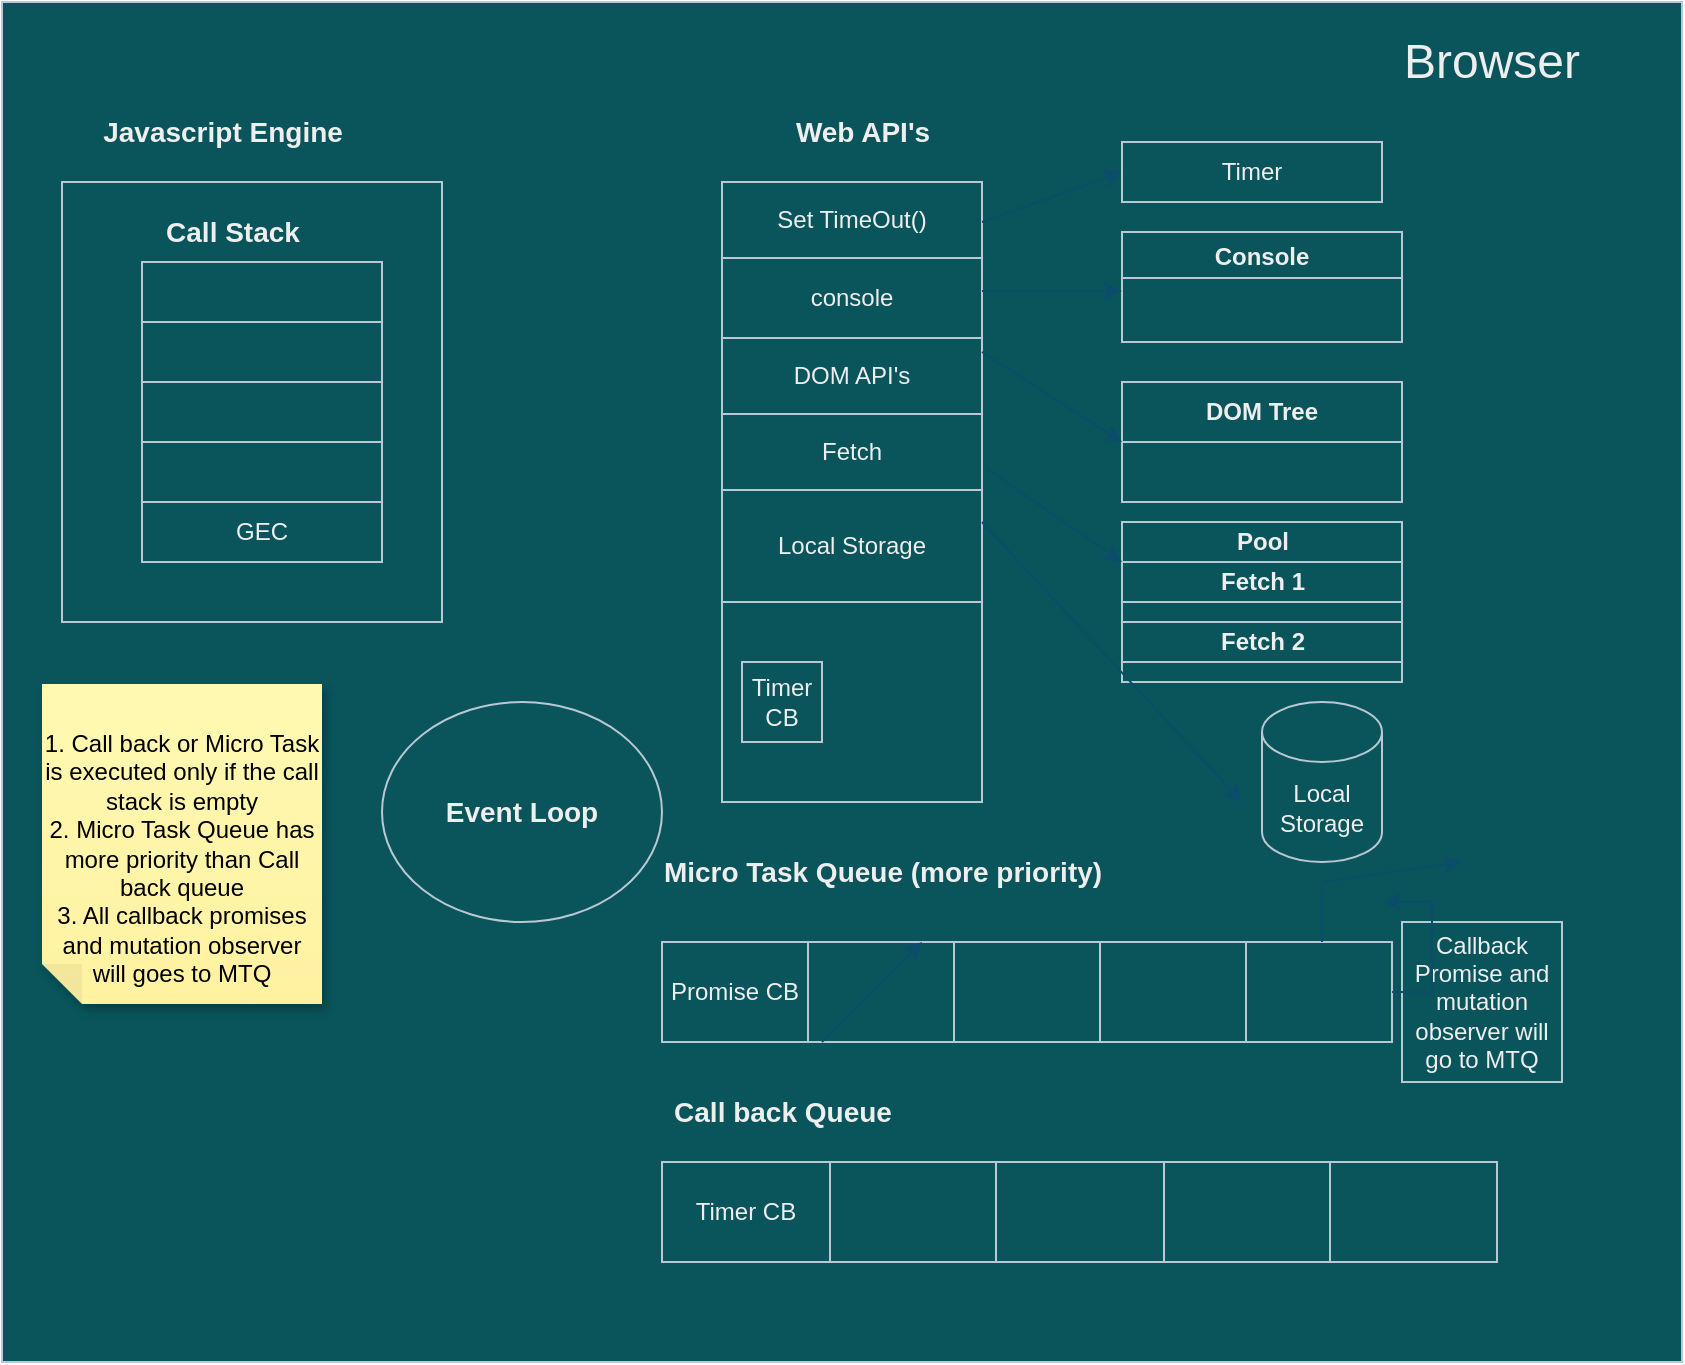 <mxfile version="22.0.4" type="github">
  <diagram name="Page-1" id="2YBvvXClWsGukQMizWep">
    <mxGraphModel dx="2168" dy="1598" grid="1" gridSize="10" guides="1" tooltips="1" connect="1" arrows="1" fold="1" page="1" pageScale="1" pageWidth="850" pageHeight="1100" math="0" shadow="0">
      <root>
        <mxCell id="0" />
        <mxCell id="1" parent="0" />
        <mxCell id="ZQmRmzhc4Gex6u_6EgTL-9" value="" style="rounded=0;whiteSpace=wrap;html=1;movable=0;resizable=0;rotatable=0;deletable=0;editable=0;locked=1;connectable=0;labelBackgroundColor=none;fillColor=#09555B;strokeColor=#BAC8D3;fontColor=#EEEEEE;fontStyle=1" vertex="1" parent="1">
          <mxGeometry x="-20" y="-10" width="840" height="680" as="geometry" />
        </mxCell>
        <mxCell id="ZQmRmzhc4Gex6u_6EgTL-7" value="" style="rounded=0;whiteSpace=wrap;html=1;movable=1;resizable=1;rotatable=1;deletable=1;editable=1;locked=0;connectable=1;labelBackgroundColor=none;fillColor=#09555B;strokeColor=#BAC8D3;fontColor=#EEEEEE;" vertex="1" parent="1">
          <mxGeometry x="10" y="80" width="190" height="220" as="geometry" />
        </mxCell>
        <mxCell id="ZQmRmzhc4Gex6u_6EgTL-1" value="" style="rounded=0;whiteSpace=wrap;html=1;movable=1;resizable=1;rotatable=1;deletable=1;editable=1;locked=0;connectable=1;labelBackgroundColor=none;fillColor=#09555B;strokeColor=#BAC8D3;fontColor=#EEEEEE;" vertex="1" parent="1">
          <mxGeometry x="50" y="120" width="120" height="30" as="geometry" />
        </mxCell>
        <mxCell id="ZQmRmzhc4Gex6u_6EgTL-2" value="" style="rounded=0;whiteSpace=wrap;html=1;movable=1;resizable=1;rotatable=1;deletable=1;editable=1;locked=0;connectable=1;labelBackgroundColor=none;fillColor=#09555B;strokeColor=#BAC8D3;fontColor=#EEEEEE;" vertex="1" parent="1">
          <mxGeometry x="50" y="150" width="120" height="30" as="geometry" />
        </mxCell>
        <mxCell id="ZQmRmzhc4Gex6u_6EgTL-3" value="" style="rounded=0;whiteSpace=wrap;html=1;movable=1;resizable=1;rotatable=1;deletable=1;editable=1;locked=0;connectable=1;labelBackgroundColor=none;fillColor=#09555B;strokeColor=#BAC8D3;fontColor=#EEEEEE;" vertex="1" parent="1">
          <mxGeometry x="50" y="180" width="120" height="30" as="geometry" />
        </mxCell>
        <mxCell id="ZQmRmzhc4Gex6u_6EgTL-4" value="" style="rounded=0;whiteSpace=wrap;html=1;movable=1;resizable=1;rotatable=1;deletable=1;editable=1;locked=0;connectable=1;labelBackgroundColor=none;fillColor=#09555B;strokeColor=#BAC8D3;fontColor=#EEEEEE;" vertex="1" parent="1">
          <mxGeometry x="50" y="210" width="120" height="30" as="geometry" />
        </mxCell>
        <mxCell id="ZQmRmzhc4Gex6u_6EgTL-5" value="GEC" style="rounded=0;whiteSpace=wrap;html=1;movable=1;resizable=1;rotatable=1;deletable=1;editable=1;locked=0;connectable=1;labelBackgroundColor=none;fillColor=#09555B;strokeColor=#BAC8D3;fontColor=#EEEEEE;" vertex="1" parent="1">
          <mxGeometry x="50" y="240" width="120" height="30" as="geometry" />
        </mxCell>
        <mxCell id="ZQmRmzhc4Gex6u_6EgTL-6" value="&lt;b&gt;&lt;font style=&quot;font-size: 14px;&quot;&gt;Call Stack&lt;/font&gt;&lt;/b&gt;" style="text;html=1;align=center;verticalAlign=middle;resizable=0;points=[];autosize=1;strokeColor=none;fillColor=none;labelBackgroundColor=none;fontColor=#EEEEEE;" vertex="1" parent="1">
          <mxGeometry x="50" y="90" width="90" height="30" as="geometry" />
        </mxCell>
        <mxCell id="ZQmRmzhc4Gex6u_6EgTL-10" value="&lt;span style=&quot;font-size: 14px;&quot;&gt;&lt;b&gt;Javascript Engine&lt;/b&gt;&lt;/span&gt;" style="text;html=1;align=center;verticalAlign=middle;resizable=1;points=[];autosize=1;strokeColor=none;fillColor=none;movable=1;rotatable=1;deletable=1;editable=1;locked=0;connectable=1;labelBackgroundColor=none;fontColor=#EEEEEE;" vertex="1" parent="1">
          <mxGeometry x="20" y="40" width="140" height="30" as="geometry" />
        </mxCell>
        <mxCell id="ZQmRmzhc4Gex6u_6EgTL-12" value="Local Storage" style="shape=cylinder3;whiteSpace=wrap;html=1;boundedLbl=1;backgroundOutline=1;size=15;labelBackgroundColor=none;fillColor=#09555B;strokeColor=#BAC8D3;fontColor=#EEEEEE;" vertex="1" parent="1">
          <mxGeometry x="610" y="340" width="60" height="80" as="geometry" />
        </mxCell>
        <mxCell id="ZQmRmzhc4Gex6u_6EgTL-14" value="Console" style="swimlane;movable=1;resizable=1;rotatable=1;deletable=1;editable=1;locked=0;connectable=1;labelBackgroundColor=none;fillColor=#09555B;strokeColor=#BAC8D3;fontColor=#EEEEEE;" vertex="1" parent="1">
          <mxGeometry x="540" y="105" width="140" height="55" as="geometry" />
        </mxCell>
        <mxCell id="ZQmRmzhc4Gex6u_6EgTL-16" value="DOM Tree" style="swimlane;whiteSpace=wrap;html=1;startSize=30;labelBackgroundColor=none;fillColor=#09555B;strokeColor=#BAC8D3;fontColor=#EEEEEE;" vertex="1" parent="1">
          <mxGeometry x="540" y="180" width="140" height="60" as="geometry" />
        </mxCell>
        <mxCell id="ZQmRmzhc4Gex6u_6EgTL-29" value="Pool" style="swimlane;childLayout=stackLayout;resizeParent=1;resizeParentMax=0;horizontal=1;startSize=20;horizontalStack=0;html=1;rounded=0;strokeColor=#BAC8D3;align=center;verticalAlign=middle;fontFamily=Helvetica;fontSize=12;fontColor=#EEEEEE;fillColor=#09555B;labelBackgroundColor=none;" vertex="1" parent="1">
          <mxGeometry x="540" y="250" width="140" height="80" as="geometry" />
        </mxCell>
        <mxCell id="ZQmRmzhc4Gex6u_6EgTL-30" value="Fetch 1" style="swimlane;startSize=20;horizontal=0;html=1;rounded=0;strokeColor=#BAC8D3;align=center;verticalAlign=middle;fontFamily=Helvetica;fontSize=12;fontColor=#EEEEEE;fillColor=#09555B;labelBackgroundColor=none;" vertex="1" collapsed="1" parent="ZQmRmzhc4Gex6u_6EgTL-29">
          <mxGeometry y="20" width="140" height="30" as="geometry">
            <mxRectangle y="20" width="200" height="40" as="alternateBounds" />
          </mxGeometry>
        </mxCell>
        <mxCell id="ZQmRmzhc4Gex6u_6EgTL-31" value="Fetch 2" style="swimlane;startSize=20;horizontal=0;html=1;rounded=0;strokeColor=#BAC8D3;align=center;verticalAlign=middle;fontFamily=Helvetica;fontSize=12;fontColor=#EEEEEE;fillColor=#09555B;labelBackgroundColor=none;" vertex="1" collapsed="1" parent="ZQmRmzhc4Gex6u_6EgTL-29">
          <mxGeometry y="50" width="140" height="30" as="geometry">
            <mxRectangle y="50" width="200" height="40" as="alternateBounds" />
          </mxGeometry>
        </mxCell>
        <mxCell id="ZQmRmzhc4Gex6u_6EgTL-34" value="" style="shape=table;startSize=0;container=1;collapsible=0;childLayout=tableLayout;rounded=0;strokeColor=#BAC8D3;align=center;verticalAlign=middle;fontFamily=Helvetica;fontSize=12;fontColor=#EEEEEE;fillColor=#09555B;html=1;labelBackgroundColor=none;" vertex="1" parent="1">
          <mxGeometry x="340" y="80" width="130" height="210" as="geometry" />
        </mxCell>
        <mxCell id="ZQmRmzhc4Gex6u_6EgTL-35" value="" style="shape=tableRow;horizontal=0;startSize=0;swimlaneHead=0;swimlaneBody=0;strokeColor=#BAC8D3;top=0;left=0;bottom=0;right=0;collapsible=0;dropTarget=0;fillColor=none;points=[[0,0.5],[1,0.5]];portConstraint=eastwest;rounded=0;align=center;verticalAlign=middle;fontFamily=Helvetica;fontSize=12;fontColor=#EEEEEE;html=1;labelBackgroundColor=none;" vertex="1" parent="ZQmRmzhc4Gex6u_6EgTL-34">
          <mxGeometry width="130" height="38" as="geometry" />
        </mxCell>
        <mxCell id="ZQmRmzhc4Gex6u_6EgTL-36" value="Set TimeOut()" style="shape=partialRectangle;html=1;whiteSpace=wrap;connectable=0;strokeColor=#BAC8D3;overflow=hidden;fillColor=none;top=0;left=0;bottom=0;right=0;pointerEvents=1;rounded=0;align=center;verticalAlign=middle;fontFamily=Helvetica;fontSize=12;fontColor=#EEEEEE;labelBackgroundColor=none;" vertex="1" parent="ZQmRmzhc4Gex6u_6EgTL-35">
          <mxGeometry width="130" height="38" as="geometry">
            <mxRectangle width="130" height="38" as="alternateBounds" />
          </mxGeometry>
        </mxCell>
        <mxCell id="ZQmRmzhc4Gex6u_6EgTL-37" value="" style="shape=tableRow;horizontal=0;startSize=0;swimlaneHead=0;swimlaneBody=0;strokeColor=#BAC8D3;top=0;left=0;bottom=0;right=0;collapsible=0;dropTarget=0;fillColor=none;points=[[0,0.5],[1,0.5]];portConstraint=eastwest;rounded=0;align=center;verticalAlign=middle;fontFamily=Helvetica;fontSize=12;fontColor=#EEEEEE;html=1;labelBackgroundColor=none;" vertex="1" parent="ZQmRmzhc4Gex6u_6EgTL-34">
          <mxGeometry y="38" width="130" height="40" as="geometry" />
        </mxCell>
        <mxCell id="ZQmRmzhc4Gex6u_6EgTL-38" value="console" style="shape=partialRectangle;html=1;whiteSpace=wrap;connectable=0;strokeColor=#BAC8D3;overflow=hidden;fillColor=none;top=0;left=0;bottom=0;right=0;pointerEvents=1;rounded=0;align=center;verticalAlign=middle;fontFamily=Helvetica;fontSize=12;fontColor=#EEEEEE;labelBackgroundColor=none;" vertex="1" parent="ZQmRmzhc4Gex6u_6EgTL-37">
          <mxGeometry width="130" height="40" as="geometry">
            <mxRectangle width="130" height="40" as="alternateBounds" />
          </mxGeometry>
        </mxCell>
        <mxCell id="ZQmRmzhc4Gex6u_6EgTL-39" value="" style="shape=tableRow;horizontal=0;startSize=0;swimlaneHead=0;swimlaneBody=0;strokeColor=#BAC8D3;top=0;left=0;bottom=0;right=0;collapsible=0;dropTarget=0;fillColor=none;points=[[0,0.5],[1,0.5]];portConstraint=eastwest;rounded=0;align=center;verticalAlign=middle;fontFamily=Helvetica;fontSize=12;fontColor=#EEEEEE;html=1;labelBackgroundColor=none;" vertex="1" parent="ZQmRmzhc4Gex6u_6EgTL-34">
          <mxGeometry y="78" width="130" height="38" as="geometry" />
        </mxCell>
        <mxCell id="ZQmRmzhc4Gex6u_6EgTL-40" value="DOM API&#39;s" style="shape=partialRectangle;html=1;whiteSpace=wrap;connectable=0;strokeColor=#BAC8D3;overflow=hidden;fillColor=none;top=0;left=0;bottom=0;right=0;pointerEvents=1;rounded=0;align=center;verticalAlign=middle;fontFamily=Helvetica;fontSize=12;fontColor=#EEEEEE;labelBackgroundColor=none;" vertex="1" parent="ZQmRmzhc4Gex6u_6EgTL-39">
          <mxGeometry width="130" height="38" as="geometry">
            <mxRectangle width="130" height="38" as="alternateBounds" />
          </mxGeometry>
        </mxCell>
        <mxCell id="ZQmRmzhc4Gex6u_6EgTL-41" value="" style="shape=tableRow;horizontal=0;startSize=0;swimlaneHead=0;swimlaneBody=0;strokeColor=#BAC8D3;top=0;left=0;bottom=0;right=0;collapsible=0;dropTarget=0;fillColor=none;points=[[0,0.5],[1,0.5]];portConstraint=eastwest;rounded=0;align=center;verticalAlign=middle;fontFamily=Helvetica;fontSize=12;fontColor=#EEEEEE;html=1;labelBackgroundColor=none;" vertex="1" parent="ZQmRmzhc4Gex6u_6EgTL-34">
          <mxGeometry y="116" width="130" height="38" as="geometry" />
        </mxCell>
        <mxCell id="ZQmRmzhc4Gex6u_6EgTL-42" value="Fetch" style="shape=partialRectangle;html=1;whiteSpace=wrap;connectable=0;strokeColor=#BAC8D3;overflow=hidden;fillColor=none;top=0;left=0;bottom=0;right=0;pointerEvents=1;rounded=0;align=center;verticalAlign=middle;fontFamily=Helvetica;fontSize=12;fontColor=#EEEEEE;labelBackgroundColor=none;" vertex="1" parent="ZQmRmzhc4Gex6u_6EgTL-41">
          <mxGeometry width="130" height="38" as="geometry">
            <mxRectangle width="130" height="38" as="alternateBounds" />
          </mxGeometry>
        </mxCell>
        <mxCell id="ZQmRmzhc4Gex6u_6EgTL-43" value="" style="shape=tableRow;horizontal=0;startSize=0;swimlaneHead=0;swimlaneBody=0;strokeColor=#BAC8D3;top=0;left=0;bottom=0;right=0;collapsible=0;dropTarget=0;fillColor=none;points=[[0,0.5],[1,0.5]];portConstraint=eastwest;rounded=0;align=center;verticalAlign=middle;fontFamily=Helvetica;fontSize=12;fontColor=#EEEEEE;html=1;labelBackgroundColor=none;" vertex="1" parent="ZQmRmzhc4Gex6u_6EgTL-34">
          <mxGeometry y="154" width="130" height="56" as="geometry" />
        </mxCell>
        <mxCell id="ZQmRmzhc4Gex6u_6EgTL-44" value="Local Storage" style="shape=partialRectangle;html=1;whiteSpace=wrap;connectable=0;strokeColor=#BAC8D3;overflow=hidden;fillColor=none;top=0;left=0;bottom=0;right=0;pointerEvents=1;rounded=0;align=center;verticalAlign=middle;fontFamily=Helvetica;fontSize=12;fontColor=#EEEEEE;labelBackgroundColor=none;" vertex="1" parent="ZQmRmzhc4Gex6u_6EgTL-43">
          <mxGeometry width="130" height="56" as="geometry">
            <mxRectangle width="130" height="56" as="alternateBounds" />
          </mxGeometry>
        </mxCell>
        <mxCell id="ZQmRmzhc4Gex6u_6EgTL-47" value="&lt;span style=&quot;font-size: 14px;&quot;&gt;&lt;b&gt;Web API&#39;s&lt;/b&gt;&lt;/span&gt;" style="text;html=1;align=center;verticalAlign=middle;resizable=1;points=[];autosize=1;strokeColor=none;fillColor=none;movable=1;rotatable=1;deletable=1;editable=1;locked=0;connectable=1;labelBackgroundColor=none;fontColor=#EEEEEE;" vertex="1" parent="1">
          <mxGeometry x="365" y="40" width="90" height="30" as="geometry" />
        </mxCell>
        <mxCell id="ZQmRmzhc4Gex6u_6EgTL-50" value="" style="endArrow=classic;html=1;rounded=0;fontFamily=Helvetica;fontSize=12;fontColor=default;entryX=0;entryY=0.5;entryDx=0;entryDy=0;labelBackgroundColor=none;strokeColor=#0B4D6A;" edge="1" parent="1" target="ZQmRmzhc4Gex6u_6EgTL-51">
          <mxGeometry width="50" height="50" relative="1" as="geometry">
            <mxPoint x="470" y="100" as="sourcePoint" />
            <mxPoint x="590" y="30" as="targetPoint" />
          </mxGeometry>
        </mxCell>
        <mxCell id="ZQmRmzhc4Gex6u_6EgTL-51" value="Timer" style="rounded=0;whiteSpace=wrap;html=1;strokeColor=#BAC8D3;align=center;verticalAlign=middle;fontFamily=Helvetica;fontSize=12;fontColor=#EEEEEE;fillColor=#09555B;labelBackgroundColor=none;" vertex="1" parent="1">
          <mxGeometry x="540" y="60" width="130" height="30" as="geometry" />
        </mxCell>
        <mxCell id="ZQmRmzhc4Gex6u_6EgTL-52" value="" style="endArrow=classic;html=1;rounded=0;fontFamily=Helvetica;fontSize=12;fontColor=default;labelBackgroundColor=none;strokeColor=#0B4D6A;" edge="1" parent="1">
          <mxGeometry width="50" height="50" relative="1" as="geometry">
            <mxPoint x="470" y="134.5" as="sourcePoint" />
            <mxPoint x="540" y="134.5" as="targetPoint" />
          </mxGeometry>
        </mxCell>
        <mxCell id="ZQmRmzhc4Gex6u_6EgTL-54" value="" style="endArrow=classic;html=1;rounded=0;fontFamily=Helvetica;fontSize=12;fontColor=default;labelBackgroundColor=none;strokeColor=#0B4D6A;" edge="1" parent="1">
          <mxGeometry width="50" height="50" relative="1" as="geometry">
            <mxPoint x="470" y="165" as="sourcePoint" />
            <mxPoint x="540" y="210" as="targetPoint" />
            <Array as="points" />
          </mxGeometry>
        </mxCell>
        <mxCell id="ZQmRmzhc4Gex6u_6EgTL-55" value="" style="endArrow=classic;html=1;rounded=0;fontFamily=Helvetica;fontSize=12;fontColor=default;exitX=1.017;exitY=0.714;exitDx=0;exitDy=0;exitPerimeter=0;labelBackgroundColor=none;strokeColor=#0B4D6A;" edge="1" parent="1" source="ZQmRmzhc4Gex6u_6EgTL-41">
          <mxGeometry width="50" height="50" relative="1" as="geometry">
            <mxPoint x="280" y="170" as="sourcePoint" />
            <mxPoint x="540" y="270" as="targetPoint" />
          </mxGeometry>
        </mxCell>
        <mxCell id="ZQmRmzhc4Gex6u_6EgTL-61" value="" style="endArrow=classic;html=1;rounded=0;fontFamily=Helvetica;fontSize=12;fontColor=default;labelBackgroundColor=none;strokeColor=#0B4D6A;" edge="1" parent="1">
          <mxGeometry width="50" height="50" relative="1" as="geometry">
            <mxPoint x="470" y="250" as="sourcePoint" />
            <mxPoint x="600" y="390" as="targetPoint" />
            <Array as="points" />
          </mxGeometry>
        </mxCell>
        <mxCell id="ZQmRmzhc4Gex6u_6EgTL-64" value="" style="rounded=0;whiteSpace=wrap;html=1;strokeColor=#BAC8D3;align=center;verticalAlign=middle;fontFamily=Helvetica;fontSize=12;fontColor=#EEEEEE;fillColor=#09555B;labelBackgroundColor=none;" vertex="1" parent="1">
          <mxGeometry x="340" y="290" width="130" height="100" as="geometry" />
        </mxCell>
        <mxCell id="ZQmRmzhc4Gex6u_6EgTL-65" value="" style="shape=table;startSize=0;container=1;collapsible=0;childLayout=tableLayout;rounded=0;strokeColor=#BAC8D3;align=center;verticalAlign=middle;fontFamily=Helvetica;fontSize=12;fontColor=#EEEEEE;fillColor=#09555B;html=1;labelBackgroundColor=none;" vertex="1" parent="1">
          <mxGeometry x="310" y="460" width="365" height="50" as="geometry" />
        </mxCell>
        <mxCell id="ZQmRmzhc4Gex6u_6EgTL-66" value="" style="shape=tableRow;horizontal=0;startSize=0;swimlaneHead=0;swimlaneBody=0;strokeColor=#BAC8D3;top=0;left=0;bottom=0;right=0;collapsible=0;dropTarget=0;fillColor=none;points=[[0,0.5],[1,0.5]];portConstraint=eastwest;rounded=0;align=center;verticalAlign=middle;fontFamily=Helvetica;fontSize=12;fontColor=#EEEEEE;html=1;labelBackgroundColor=none;" vertex="1" parent="ZQmRmzhc4Gex6u_6EgTL-65">
          <mxGeometry width="365" height="50" as="geometry" />
        </mxCell>
        <mxCell id="ZQmRmzhc4Gex6u_6EgTL-67" value="Promise CB" style="shape=partialRectangle;html=1;whiteSpace=wrap;connectable=0;strokeColor=#BAC8D3;overflow=hidden;fillColor=none;top=0;left=0;bottom=0;right=0;pointerEvents=1;rounded=0;align=center;verticalAlign=middle;fontFamily=Helvetica;fontSize=12;fontColor=#EEEEEE;labelBackgroundColor=none;" vertex="1" parent="ZQmRmzhc4Gex6u_6EgTL-66">
          <mxGeometry width="73" height="50" as="geometry">
            <mxRectangle width="73" height="50" as="alternateBounds" />
          </mxGeometry>
        </mxCell>
        <mxCell id="ZQmRmzhc4Gex6u_6EgTL-68" value="" style="shape=partialRectangle;html=1;whiteSpace=wrap;connectable=0;strokeColor=#BAC8D3;overflow=hidden;fillColor=none;top=0;left=0;bottom=0;right=0;pointerEvents=1;rounded=0;align=center;verticalAlign=middle;fontFamily=Helvetica;fontSize=12;fontColor=#EEEEEE;labelBackgroundColor=none;" vertex="1" parent="ZQmRmzhc4Gex6u_6EgTL-66">
          <mxGeometry x="73" width="73" height="50" as="geometry">
            <mxRectangle width="73" height="50" as="alternateBounds" />
          </mxGeometry>
        </mxCell>
        <mxCell id="ZQmRmzhc4Gex6u_6EgTL-69" value="" style="shape=partialRectangle;html=1;whiteSpace=wrap;connectable=0;strokeColor=#BAC8D3;overflow=hidden;fillColor=none;top=0;left=0;bottom=0;right=0;pointerEvents=1;rounded=0;align=center;verticalAlign=middle;fontFamily=Helvetica;fontSize=12;fontColor=#EEEEEE;labelBackgroundColor=none;" vertex="1" parent="ZQmRmzhc4Gex6u_6EgTL-66">
          <mxGeometry x="146" width="73" height="50" as="geometry">
            <mxRectangle width="73" height="50" as="alternateBounds" />
          </mxGeometry>
        </mxCell>
        <mxCell id="ZQmRmzhc4Gex6u_6EgTL-70" value="" style="shape=partialRectangle;html=1;whiteSpace=wrap;connectable=0;strokeColor=#BAC8D3;overflow=hidden;fillColor=none;top=0;left=0;bottom=0;right=0;pointerEvents=1;rounded=0;align=center;verticalAlign=middle;fontFamily=Helvetica;fontSize=12;fontColor=#EEEEEE;labelBackgroundColor=none;" vertex="1" parent="ZQmRmzhc4Gex6u_6EgTL-66">
          <mxGeometry x="219" width="73" height="50" as="geometry">
            <mxRectangle width="73" height="50" as="alternateBounds" />
          </mxGeometry>
        </mxCell>
        <mxCell id="ZQmRmzhc4Gex6u_6EgTL-71" value="" style="shape=partialRectangle;html=1;whiteSpace=wrap;connectable=0;strokeColor=#BAC8D3;overflow=hidden;fillColor=none;top=0;left=0;bottom=0;right=0;pointerEvents=1;rounded=0;align=center;verticalAlign=middle;fontFamily=Helvetica;fontSize=12;fontColor=#EEEEEE;labelBackgroundColor=none;" vertex="1" parent="ZQmRmzhc4Gex6u_6EgTL-66">
          <mxGeometry x="292" width="73" height="50" as="geometry">
            <mxRectangle width="73" height="50" as="alternateBounds" />
          </mxGeometry>
        </mxCell>
        <mxCell id="ZQmRmzhc4Gex6u_6EgTL-72" value="&lt;span style=&quot;font-size: 14px;&quot;&gt;&lt;b&gt;Micro Task Queue (more priority)&lt;/b&gt;&lt;/span&gt;" style="text;html=1;align=center;verticalAlign=middle;resizable=1;points=[];autosize=1;strokeColor=none;fillColor=none;movable=1;rotatable=1;deletable=1;editable=1;locked=0;connectable=1;labelBackgroundColor=none;fontColor=#EEEEEE;" vertex="1" parent="1">
          <mxGeometry x="300" y="410" width="240" height="30" as="geometry" />
        </mxCell>
        <mxCell id="ZQmRmzhc4Gex6u_6EgTL-73" value="" style="shape=table;startSize=0;container=1;collapsible=0;childLayout=tableLayout;rounded=0;strokeColor=#BAC8D3;align=center;verticalAlign=middle;fontFamily=Helvetica;fontSize=12;fontColor=#EEEEEE;fillColor=#09555B;html=1;labelBackgroundColor=none;" vertex="1" parent="1">
          <mxGeometry x="310" y="570" width="417.5" height="50" as="geometry" />
        </mxCell>
        <mxCell id="ZQmRmzhc4Gex6u_6EgTL-74" value="" style="shape=tableRow;horizontal=0;startSize=0;swimlaneHead=0;swimlaneBody=0;strokeColor=#BAC8D3;top=0;left=0;bottom=0;right=0;collapsible=0;dropTarget=0;fillColor=none;points=[[0,0.5],[1,0.5]];portConstraint=eastwest;rounded=0;align=center;verticalAlign=middle;fontFamily=Helvetica;fontSize=12;fontColor=#EEEEEE;html=1;labelBackgroundColor=none;" vertex="1" parent="ZQmRmzhc4Gex6u_6EgTL-73">
          <mxGeometry width="417.5" height="50" as="geometry" />
        </mxCell>
        <mxCell id="ZQmRmzhc4Gex6u_6EgTL-75" value="Timer CB" style="shape=partialRectangle;html=1;whiteSpace=wrap;connectable=0;strokeColor=#BAC8D3;overflow=hidden;fillColor=none;top=0;left=0;bottom=0;right=0;pointerEvents=1;rounded=0;align=center;verticalAlign=middle;fontFamily=Helvetica;fontSize=12;fontColor=#EEEEEE;labelBackgroundColor=none;" vertex="1" parent="ZQmRmzhc4Gex6u_6EgTL-74">
          <mxGeometry width="84" height="50" as="geometry">
            <mxRectangle width="84" height="50" as="alternateBounds" />
          </mxGeometry>
        </mxCell>
        <mxCell id="ZQmRmzhc4Gex6u_6EgTL-76" value="" style="shape=partialRectangle;html=1;whiteSpace=wrap;connectable=0;strokeColor=#BAC8D3;overflow=hidden;fillColor=none;top=0;left=0;bottom=0;right=0;pointerEvents=1;rounded=0;align=center;verticalAlign=middle;fontFamily=Helvetica;fontSize=12;fontColor=#EEEEEE;labelBackgroundColor=none;" vertex="1" parent="ZQmRmzhc4Gex6u_6EgTL-74">
          <mxGeometry x="84" width="83" height="50" as="geometry">
            <mxRectangle width="83" height="50" as="alternateBounds" />
          </mxGeometry>
        </mxCell>
        <mxCell id="ZQmRmzhc4Gex6u_6EgTL-77" value="" style="shape=partialRectangle;html=1;whiteSpace=wrap;connectable=0;strokeColor=#BAC8D3;overflow=hidden;fillColor=none;top=0;left=0;bottom=0;right=0;pointerEvents=1;rounded=0;align=center;verticalAlign=middle;fontFamily=Helvetica;fontSize=12;fontColor=#EEEEEE;labelBackgroundColor=none;" vertex="1" parent="ZQmRmzhc4Gex6u_6EgTL-74">
          <mxGeometry x="167" width="84" height="50" as="geometry">
            <mxRectangle width="84" height="50" as="alternateBounds" />
          </mxGeometry>
        </mxCell>
        <mxCell id="ZQmRmzhc4Gex6u_6EgTL-78" value="" style="shape=partialRectangle;html=1;whiteSpace=wrap;connectable=0;strokeColor=#BAC8D3;overflow=hidden;fillColor=none;top=0;left=0;bottom=0;right=0;pointerEvents=1;rounded=0;align=center;verticalAlign=middle;fontFamily=Helvetica;fontSize=12;fontColor=#EEEEEE;labelBackgroundColor=none;" vertex="1" parent="ZQmRmzhc4Gex6u_6EgTL-74">
          <mxGeometry x="251" width="83" height="50" as="geometry">
            <mxRectangle width="83" height="50" as="alternateBounds" />
          </mxGeometry>
        </mxCell>
        <mxCell id="ZQmRmzhc4Gex6u_6EgTL-79" value="" style="shape=partialRectangle;html=1;whiteSpace=wrap;connectable=0;strokeColor=#BAC8D3;overflow=hidden;fillColor=none;top=0;left=0;bottom=0;right=0;pointerEvents=1;rounded=0;align=center;verticalAlign=middle;fontFamily=Helvetica;fontSize=12;fontColor=#EEEEEE;labelBackgroundColor=none;" vertex="1" parent="ZQmRmzhc4Gex6u_6EgTL-74">
          <mxGeometry x="334" width="84" height="50" as="geometry">
            <mxRectangle width="84" height="50" as="alternateBounds" />
          </mxGeometry>
        </mxCell>
        <mxCell id="ZQmRmzhc4Gex6u_6EgTL-80" value="&lt;span style=&quot;font-size: 14px;&quot;&gt;&lt;b&gt;Call back Queue&lt;/b&gt;&lt;/span&gt;" style="text;html=1;align=center;verticalAlign=middle;resizable=1;points=[];autosize=1;strokeColor=none;fillColor=none;movable=1;rotatable=1;deletable=1;editable=1;locked=0;connectable=1;labelBackgroundColor=none;fontColor=#EEEEEE;" vertex="1" parent="1">
          <mxGeometry x="305" y="530" width="130" height="30" as="geometry" />
        </mxCell>
        <mxCell id="ZQmRmzhc4Gex6u_6EgTL-81" value="&lt;font style=&quot;font-size: 14px;&quot;&gt;&lt;b&gt;Event Loop&lt;/b&gt;&lt;/font&gt;" style="ellipse;whiteSpace=wrap;html=1;rounded=0;strokeColor=#BAC8D3;align=center;verticalAlign=middle;fontFamily=Helvetica;fontSize=12;fontColor=#EEEEEE;fillColor=#09555B;labelBackgroundColor=none;" vertex="1" parent="1">
          <mxGeometry x="170" y="340" width="140" height="110" as="geometry" />
        </mxCell>
        <mxCell id="ZQmRmzhc4Gex6u_6EgTL-85" value="Timer CB" style="rounded=0;whiteSpace=wrap;html=1;strokeColor=#BAC8D3;fontColor=#EEEEEE;fillColor=#09555B;" vertex="1" parent="1">
          <mxGeometry x="350" y="320" width="40" height="40" as="geometry" />
        </mxCell>
        <mxCell id="ZQmRmzhc4Gex6u_6EgTL-86" value="Callback Promise and mutation observer will go to MTQ" style="rounded=0;whiteSpace=wrap;html=1;strokeColor=#BAC8D3;fontColor=#EEEEEE;fillColor=#09555B;" vertex="1" parent="1">
          <mxGeometry x="680" y="450" width="80" height="80" as="geometry" />
        </mxCell>
        <mxCell id="ZQmRmzhc4Gex6u_6EgTL-87" value="" style="endArrow=classic;html=1;rounded=0;strokeColor=#0B4D6A;" edge="1" parent="1">
          <mxGeometry width="50" height="50" relative="1" as="geometry">
            <mxPoint x="390" y="510" as="sourcePoint" />
            <mxPoint x="440" y="460" as="targetPoint" />
          </mxGeometry>
        </mxCell>
        <mxCell id="ZQmRmzhc4Gex6u_6EgTL-88" value="" style="endArrow=classic;html=1;rounded=0;strokeColor=#0B4D6A;" edge="1" parent="1">
          <mxGeometry width="50" height="50" relative="1" as="geometry">
            <mxPoint x="640" y="460" as="sourcePoint" />
            <mxPoint x="710" y="420" as="targetPoint" />
            <Array as="points">
              <mxPoint x="640" y="430" />
            </Array>
          </mxGeometry>
        </mxCell>
        <mxCell id="ZQmRmzhc4Gex6u_6EgTL-89" style="edgeStyle=orthogonalEdgeStyle;rounded=0;orthogonalLoop=1;jettySize=auto;html=1;exitX=1;exitY=0.5;exitDx=0;exitDy=0;strokeColor=#0B4D6A;" edge="1" parent="1" source="ZQmRmzhc4Gex6u_6EgTL-66">
          <mxGeometry relative="1" as="geometry">
            <mxPoint x="670" y="440" as="targetPoint" />
          </mxGeometry>
        </mxCell>
        <mxCell id="ZQmRmzhc4Gex6u_6EgTL-98" value="&lt;br&gt;1. Call back or Micro Task is executed only if the call stack is empty&lt;br&gt;2. Micro Task Queue has more priority than Call back queue&lt;br&gt;3. All callback promises and mutation observer will goes to MTQ" style="shape=note;whiteSpace=wrap;html=1;backgroundOutline=1;fontColor=#000000;darkOpacity=0.05;fillColor=#FFF9B2;strokeColor=none;fillStyle=solid;direction=west;gradientDirection=north;gradientColor=#FFF2A1;shadow=1;size=20;pointerEvents=1;" vertex="1" parent="1">
          <mxGeometry y="331" width="140" height="160" as="geometry" />
        </mxCell>
        <mxCell id="ZQmRmzhc4Gex6u_6EgTL-99" value="&lt;font style=&quot;font-size: 24px;&quot;&gt;Browser&lt;/font&gt;" style="text;strokeColor=none;align=center;fillColor=none;html=1;verticalAlign=middle;whiteSpace=wrap;rounded=0;fontColor=#EEEEEE;" vertex="1" parent="1">
          <mxGeometry x="650" width="150" height="40" as="geometry" />
        </mxCell>
      </root>
    </mxGraphModel>
  </diagram>
</mxfile>
